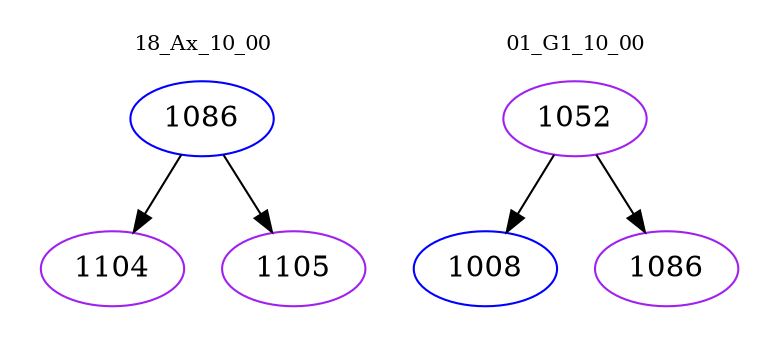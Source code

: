 digraph{
subgraph cluster_0 {
color = white
label = "18_Ax_10_00";
fontsize=10;
T0_1086 [label="1086", color="blue"]
T0_1086 -> T0_1104 [color="black"]
T0_1104 [label="1104", color="purple"]
T0_1086 -> T0_1105 [color="black"]
T0_1105 [label="1105", color="purple"]
}
subgraph cluster_1 {
color = white
label = "01_G1_10_00";
fontsize=10;
T1_1052 [label="1052", color="purple"]
T1_1052 -> T1_1008 [color="black"]
T1_1008 [label="1008", color="blue"]
T1_1052 -> T1_1086 [color="black"]
T1_1086 [label="1086", color="purple"]
}
}
